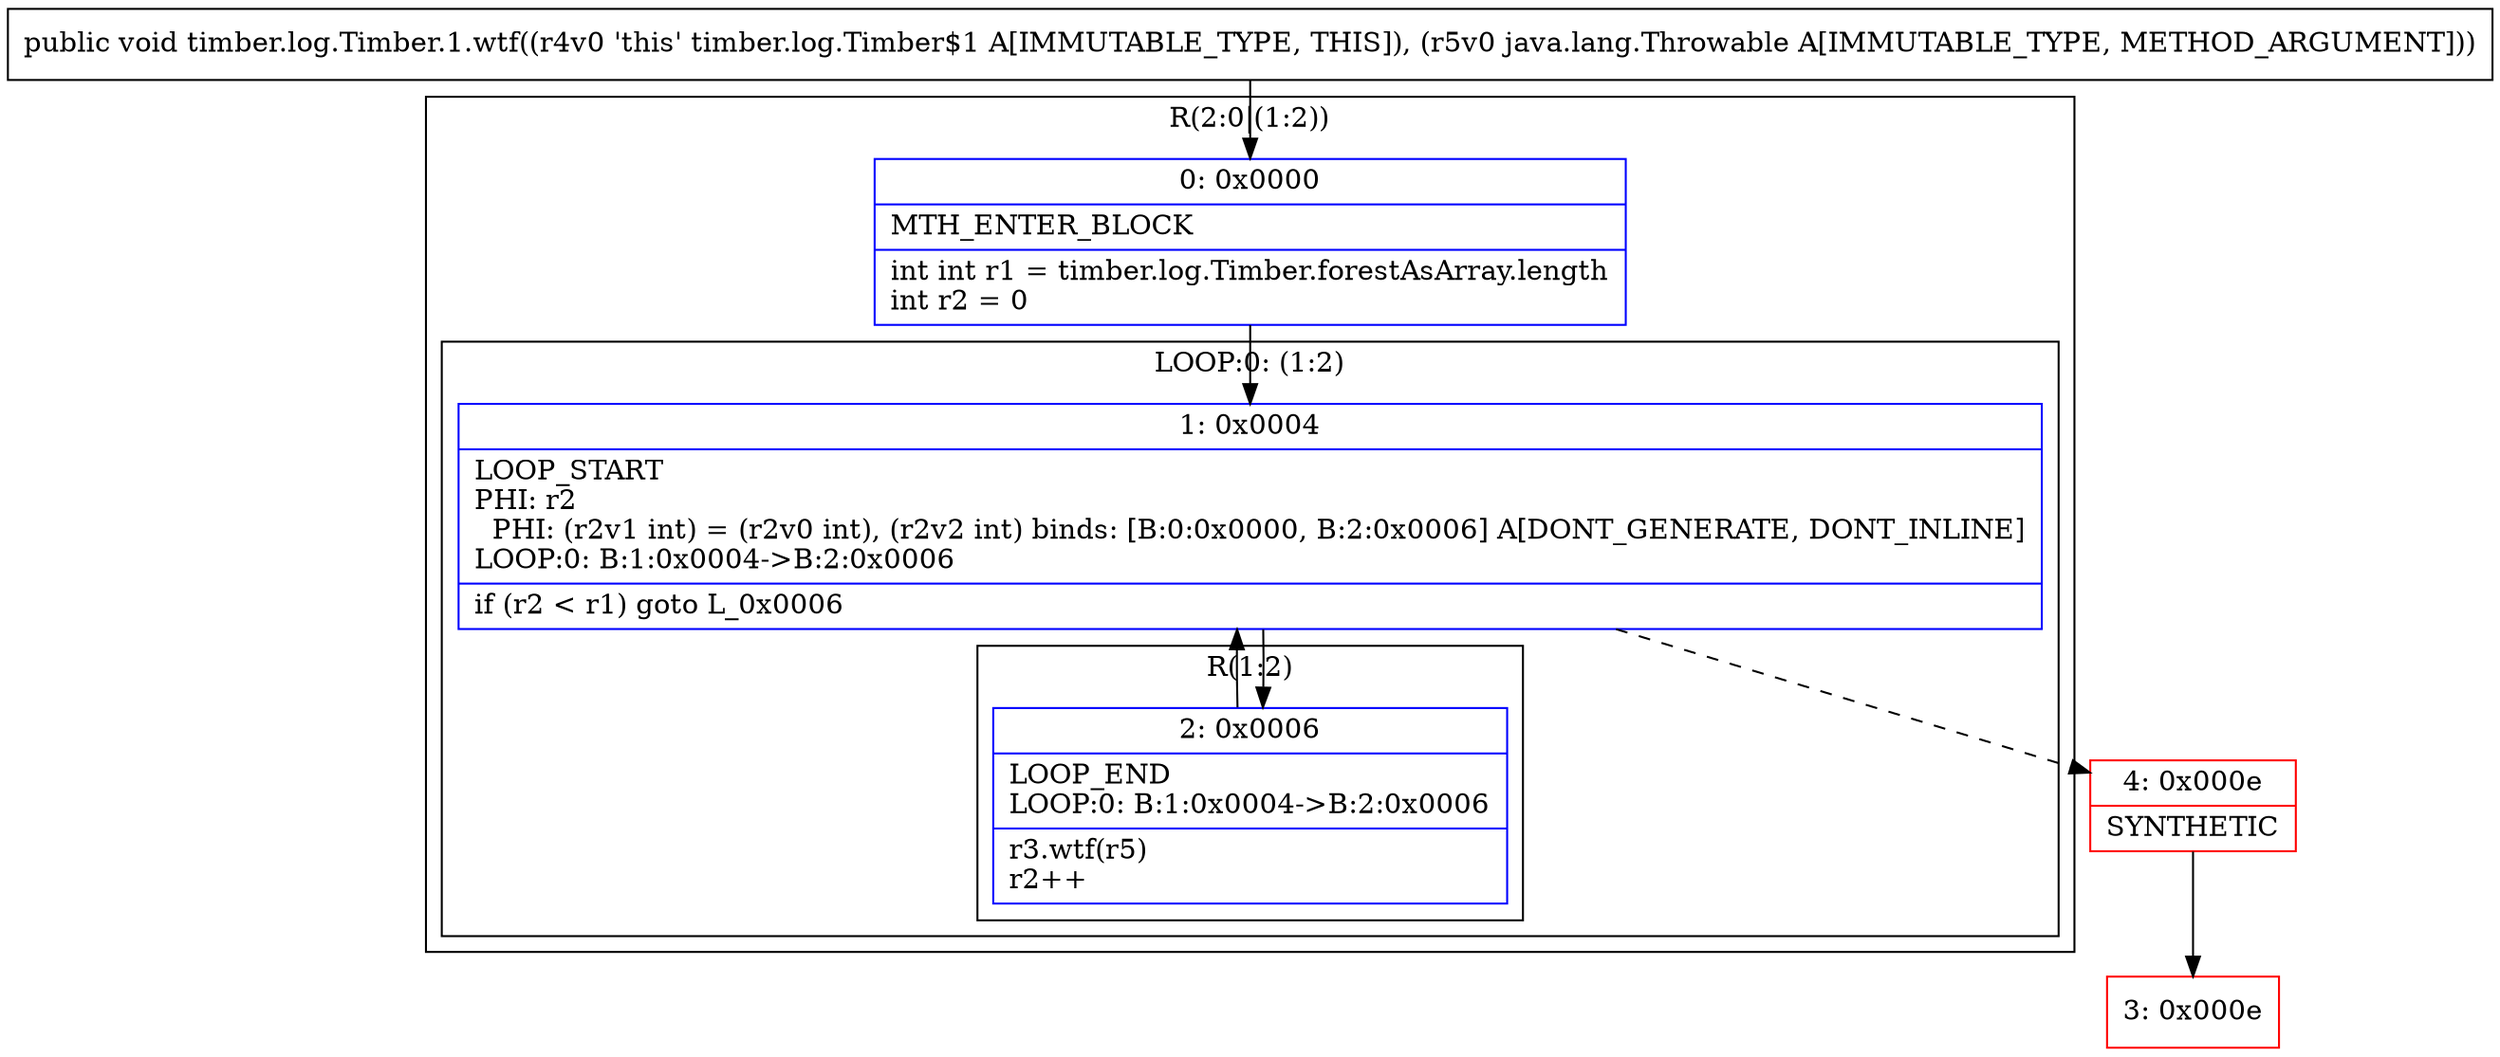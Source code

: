 digraph "CFG fortimber.log.Timber.1.wtf(Ljava\/lang\/Throwable;)V" {
subgraph cluster_Region_1190436518 {
label = "R(2:0|(1:2))";
node [shape=record,color=blue];
Node_0 [shape=record,label="{0\:\ 0x0000|MTH_ENTER_BLOCK\l|int int r1 = timber.log.Timber.forestAsArray.length\lint r2 = 0\l}"];
subgraph cluster_LoopRegion_1010093512 {
label = "LOOP:0: (1:2)";
node [shape=record,color=blue];
Node_1 [shape=record,label="{1\:\ 0x0004|LOOP_START\lPHI: r2 \l  PHI: (r2v1 int) = (r2v0 int), (r2v2 int) binds: [B:0:0x0000, B:2:0x0006] A[DONT_GENERATE, DONT_INLINE]\lLOOP:0: B:1:0x0004\-\>B:2:0x0006\l|if (r2 \< r1) goto L_0x0006\l}"];
subgraph cluster_Region_2008935241 {
label = "R(1:2)";
node [shape=record,color=blue];
Node_2 [shape=record,label="{2\:\ 0x0006|LOOP_END\lLOOP:0: B:1:0x0004\-\>B:2:0x0006\l|r3.wtf(r5)\lr2++\l}"];
}
}
}
Node_3 [shape=record,color=red,label="{3\:\ 0x000e}"];
Node_4 [shape=record,color=red,label="{4\:\ 0x000e|SYNTHETIC\l}"];
MethodNode[shape=record,label="{public void timber.log.Timber.1.wtf((r4v0 'this' timber.log.Timber$1 A[IMMUTABLE_TYPE, THIS]), (r5v0 java.lang.Throwable A[IMMUTABLE_TYPE, METHOD_ARGUMENT])) }"];
MethodNode -> Node_0;
Node_0 -> Node_1;
Node_1 -> Node_2;
Node_1 -> Node_4[style=dashed];
Node_2 -> Node_1;
Node_4 -> Node_3;
}

